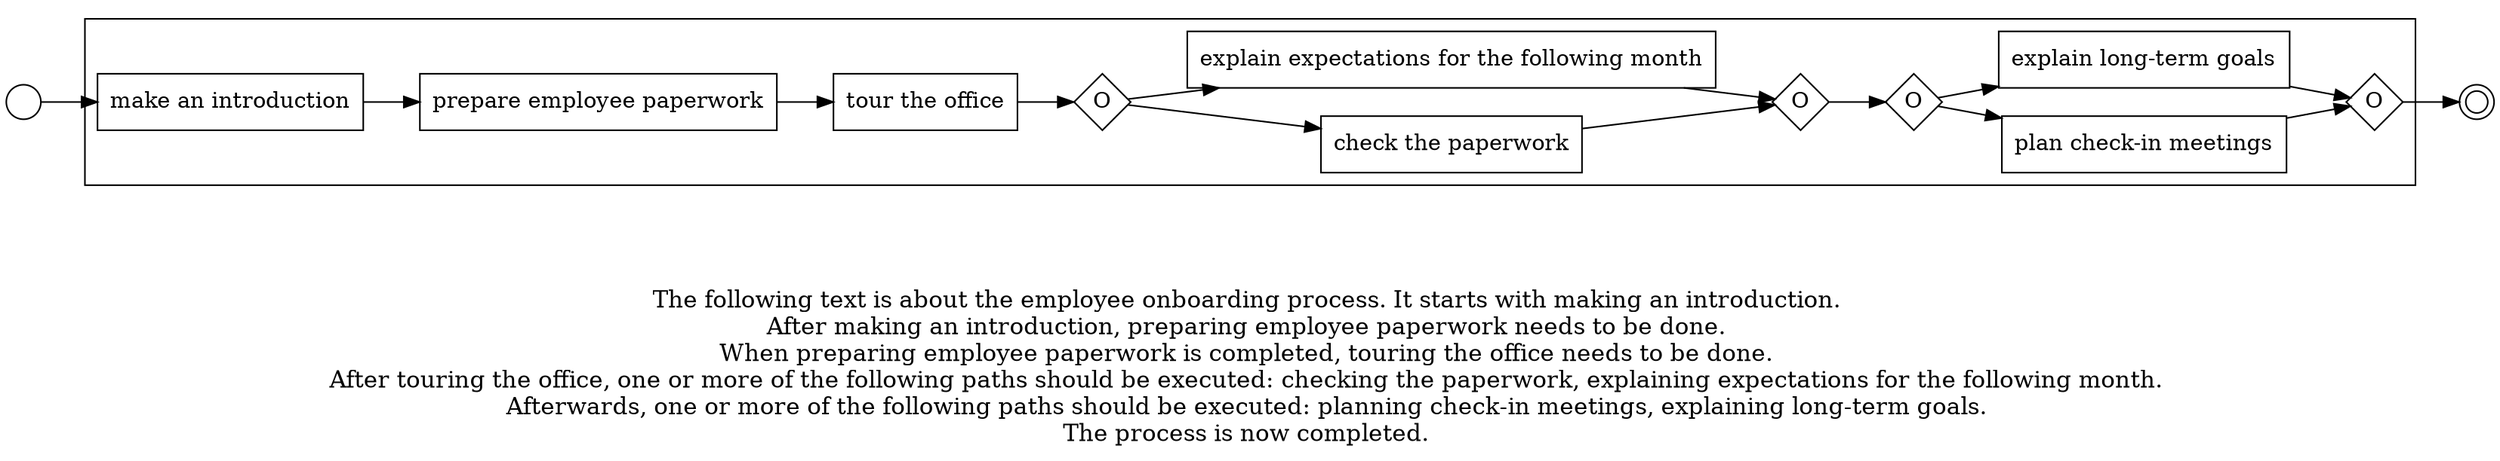digraph employee_onboarding_process_27 {
	graph [rankdir=LR]
	START_NODE [label="" shape=circle width=0.3]
	subgraph CLUSTER_0 {
		"make an introduction" [shape=box]
		"prepare employee paperwork" [shape=box]
		"make an introduction" -> "prepare employee paperwork"
		"tour the office" [shape=box]
		"prepare employee paperwork" -> "tour the office"
		"OR_SPLIT--4. First week_UIQJ" [label=O fixedsize=true shape=diamond width=0.5]
		"tour the office" -> "OR_SPLIT--4. First week_UIQJ"
		"check the paperwork" [shape=box]
		"OR_SPLIT--4. First week_UIQJ" -> "check the paperwork"
		"explain expectations for the following month" [shape=box]
		"OR_SPLIT--4. First week_UIQJ" -> "explain expectations for the following month"
		"OR_JOIN--4. First week_UIQJ" [label=O fixedsize=true shape=diamond width=0.5]
		"check the paperwork" -> "OR_JOIN--4. First week_UIQJ"
		"explain expectations for the following month" -> "OR_JOIN--4. First week_UIQJ"
		"OR_SPLIT--5. First month_LCPS" [label=O fixedsize=true shape=diamond width=0.5]
		"OR_JOIN--4. First week_UIQJ" -> "OR_SPLIT--5. First month_LCPS"
		"plan check-in meetings" [shape=box]
		"OR_SPLIT--5. First month_LCPS" -> "plan check-in meetings"
		"explain long-term goals" [shape=box]
		"OR_SPLIT--5. First month_LCPS" -> "explain long-term goals"
		"OR_JOIN--5. First month_LCPS" [label=O fixedsize=true shape=diamond width=0.5]
		"plan check-in meetings" -> "OR_JOIN--5. First month_LCPS"
		"explain long-term goals" -> "OR_JOIN--5. First month_LCPS"
	}
	START_NODE -> "make an introduction"
	END_NODE [label="" shape=doublecircle width=0.2]
	"OR_JOIN--5. First month_LCPS" -> END_NODE
	fontsize=15 label="\n\n
The following text is about the employee onboarding process. It starts with making an introduction. 
After making an introduction, preparing employee paperwork needs to be done. 
When preparing employee paperwork is completed, touring the office needs to be done. 
After touring the office, one or more of the following paths should be executed: checking the paperwork, explaining expectations for the following month. 
Afterwards, one or more of the following paths should be executed: planning check-in meetings, explaining long-term goals. 
The process is now completed. 
"
}
